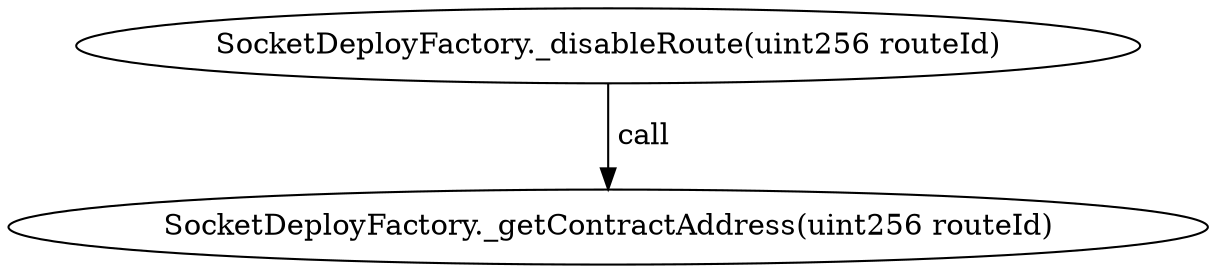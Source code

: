 digraph "" {
	graph [bb="0,0,490.83,124.8"];
	node [label="\N"];
	"SocketDeployFactory._disableRoute(uint256 routeId)"	 [height=0.5,
		pos="245.42,106.8",
		width=6.0874];
	"SocketDeployFactory._getContractAddress(uint256 routeId)"	 [height=0.5,
		pos="245.42,18",
		width=6.8171];
	"SocketDeployFactory._disableRoute(uint256 routeId)" -> "SocketDeployFactory._getContractAddress(uint256 routeId)" [key=call,
	label=" call",
	lp="257.27,62.4",
	pos="e,245.42,36.072 245.42,88.401 245.42,76.295 245.42,60.208 245.42,46.467"];
}

